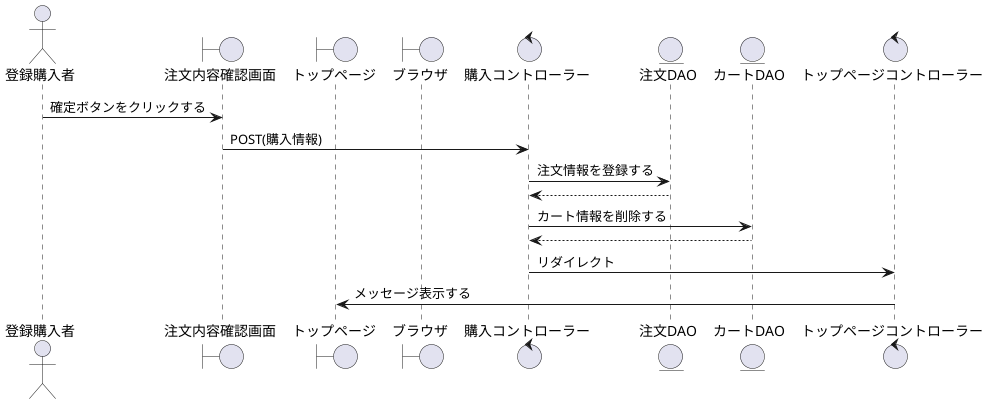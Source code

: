 @startuml 購入

actor    "登録購入者" as account
boundary "注文内容確認画面" as change_password
boundary "トップページ" as top
boundary "ブラウザ" as brz
control  "購入コントローラー" as change_password_c
entity   "注文DAO" as chumon_dao
entity   "カートDAO" as cart_dao
control  "トップページコントローラー" as top_c

'-------------------------------------------------------------------------------------------

account -> change_password : 確定ボタンをクリックする
change_password -> change_password_c : POST(購入情報)
chumon_dao <- change_password_c : 注文情報を登録する
chumon_dao --> change_password_c
cart_dao <- change_password_c : カート情報を削除する
cart_dao --> change_password_c
change_password_c -> top_c : リダイレクト
top <- top_c : メッセージ表示する
@enduml

